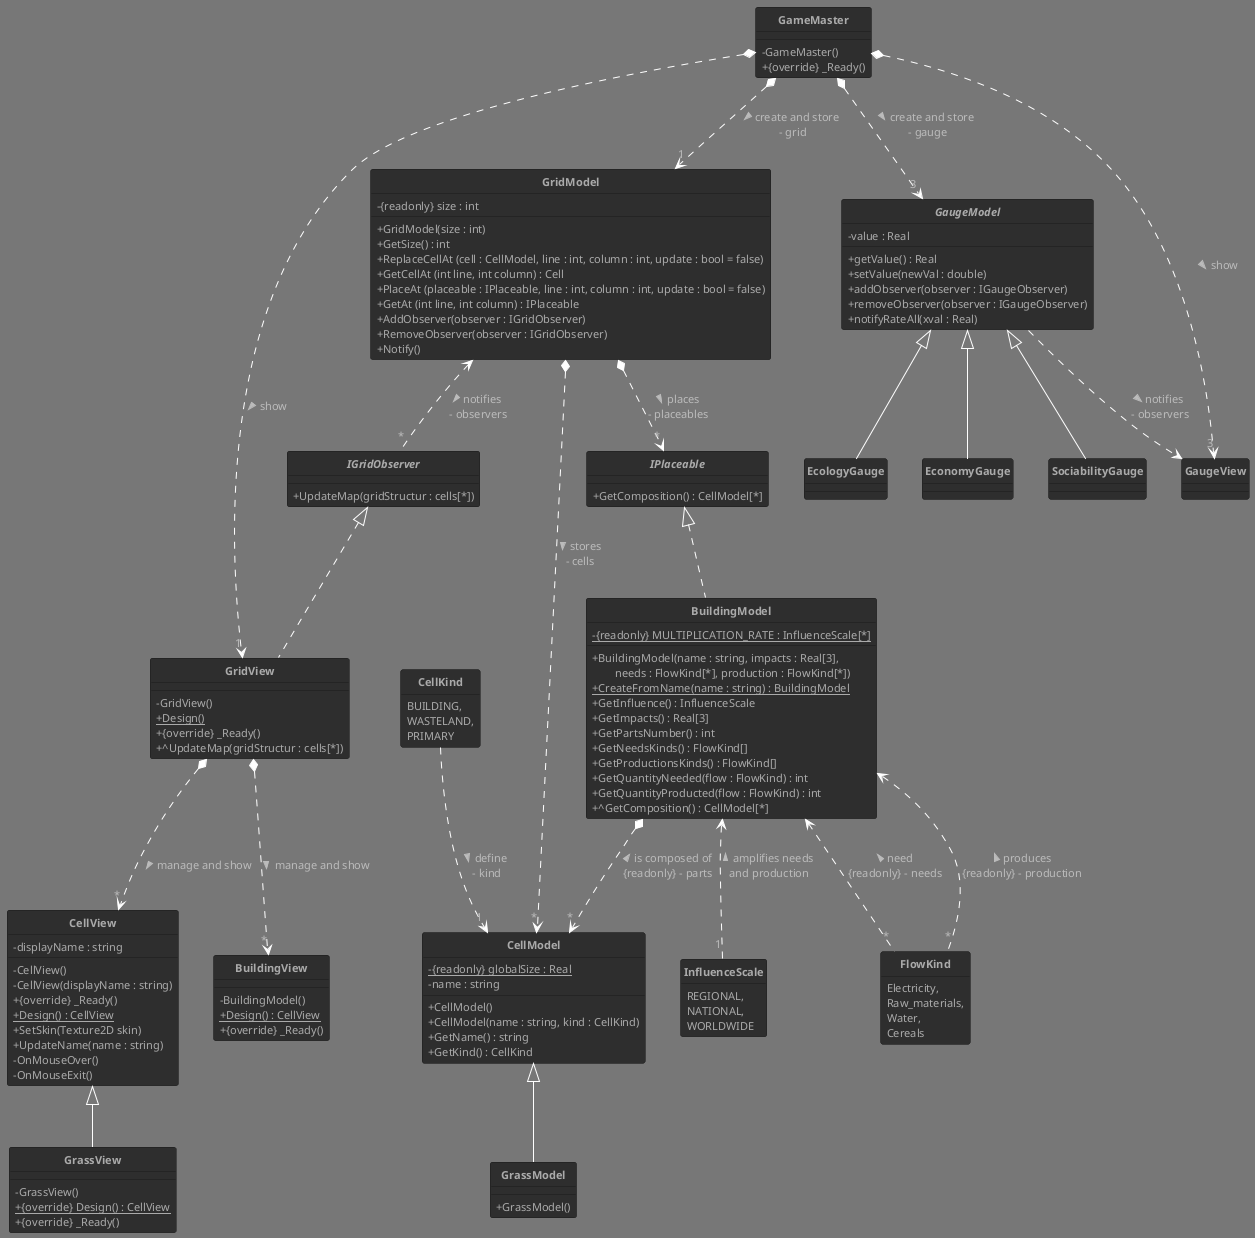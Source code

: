 @startuml
'https://plantuml.com/class-diagram
!theme reddress-darkgreen

skinparam style strictuml
skinparam classAttributeIconSize 0
skinparam classFontStyle Bold
hide enum methods

/' HOME / MASTER / START '/
class GameMaster{
    - GameMaster()
    + {override} _Ready()
}
GameMaster *..> "1"GridModel : > create and store\n - grid
GameMaster *..> "3"GaugeModel : > create and store\n - gauge
GameMaster *..> "1"GridView : > show
GameMaster *..> "3"GaugeView : > show

/' MODELS '/
class CellModel { /' TAG: Immutable '/
    - {static} {readonly} globalSize : Real
    - name : string
    + CellModel() 
    + CellModel(name : string, kind : CellKind)
    + GetName() : string
    + GetKind() : CellKind
}

enum CellKind{
    BUILDING,
    WASTELAND,
    PRIMARY
}
CellKind ..> "1"CellModel : > define\n - kind

class GrassModel extends CellModel {
    + GrassModel()
}

class GridModel{
    - {readonly} size : int
    + GridModel(size : int)
    + GetSize() : int
    + ReplaceCellAt (cell : CellModel, line : int, column : int, update : bool = false)
    + GetCellAt (int line, int column) : Cell
     /' argument specifies the position of the first cell, the rest is calculated by the grid itself: '/
    + PlaceAt (placeable : IPlaceable, line : int, column : int, update : bool = false)
    + GetAt (int line, int column) : IPlaceable
    + AddObserver(observer : IGridObserver)
    + RemoveObserver(observer : IGridObserver)
    + Notify() /' notify public: so you can request a forced update '/
}
GridModel *..> "*"CellModel : > stores\n- cells
GridModel <.. "*"IGridObserver : > notifies\n - observers
GridModel *..> "*"IPlaceable : > places\n- placeables   /' (Vector2I, IPlaceable)[*] '/

interface IGridObserver{
    + UpdateMap(gridStructur : cells[*])
}

interface IPlaceable{
    + GetComposition() : CellModel[*]
}

class BuildingModel implements IPlaceable { /' TAG: Immutable '/
    + BuildingModel(name : string, impacts : Real[3],\n\tneeds : FlowKind[*], production : FlowKind[*])
    + {static} CreateFromName(name : string) : BuildingModel
    - {static} {readonly} MULTIPLICATION_RATE : InfluenceScale[*]
    /' MULTIPLICATION_RATE : (InfluenceScale, int)[*]
    - {readonly} name : string
    - {readonly} impacts : Real[3]
    /' - needs : (FlowKind, int)[*] '/
    /' - production : (FlowKind, int)[*] '/
    + GetInfluence() : InfluenceScale
    + GetImpacts() : Real[3]
    + GetPartsNumber() : int
    + GetNeedsKinds() : FlowKind[]
    + GetProductionsKinds() : FlowKind[]
    + GetQuantityNeeded(flow : FlowKind) : int
    + GetQuantityProducted(flow : FlowKind) : int
    + ^GetComposition() : CellModel[*]
}
BuildingModel <.. "1"InfluenceScale : < amplifies needs\n and production
BuildingModel <.. "*"FlowKind : < need\n{readonly} - needs
BuildingModel <.. "*"FlowKind : < produces\n{readonly} - production
BuildingModel *..> "*"CellModel : < is composed of\n{readonly} - parts


enum FlowKind{
    Electricity,
    Raw_materials,
    Water,
    Cereals
}

enum InfluenceScale{
    REGIONAL,
    NATIONAL,
    WORLDWIDE
}

abstract GaugeModel{
    - value : Real
    +getValue() : Real
    +setValue(newVal : double)
    +addObserver(observer : IGaugeObserver)
    +removeObserver(observer : IGaugeObserver)
    +notifyRateAll(xval : Real)
}
GaugeModel ..> GaugeView : > notifies\n - observers

class EcologyGauge extends GaugeModel
class EconomyGauge extends GaugeModel
class SociabilityGauge extends GaugeModel

/' VUES '/
class CellView {
    - displayName : string
    - CellView()
    - CellView(displayName : string) 
    + {override} _Ready()
    + {static} Design() : CellView
    + SetSkin(Texture2D skin)
    + UpdateName(name : string)
    /' events '/ 
    - OnMouseOver()
    - OnMouseExit()
}

class GrassView extends CellView {
    - GrassView()
    + {static} {override} Design() : CellView
    + {override} _Ready()
}

class GridView implements IGridObserver {
    - GridView()
    + {static} Design()
    + {override} _Ready()
    + ^UpdateMap(gridStructur : cells[*])
}
GridView *..> "*"CellView : > manage and show
GridView *..> "*"BuildingView : > manage and show

/' OBSERVERS '/
class BuildingView {
    - BuildingModel()
    + {static} Design() : CellView
    + {override} _Ready() /' set children skin here '/
}


/' possibly add the DataManager '/
@enduml
